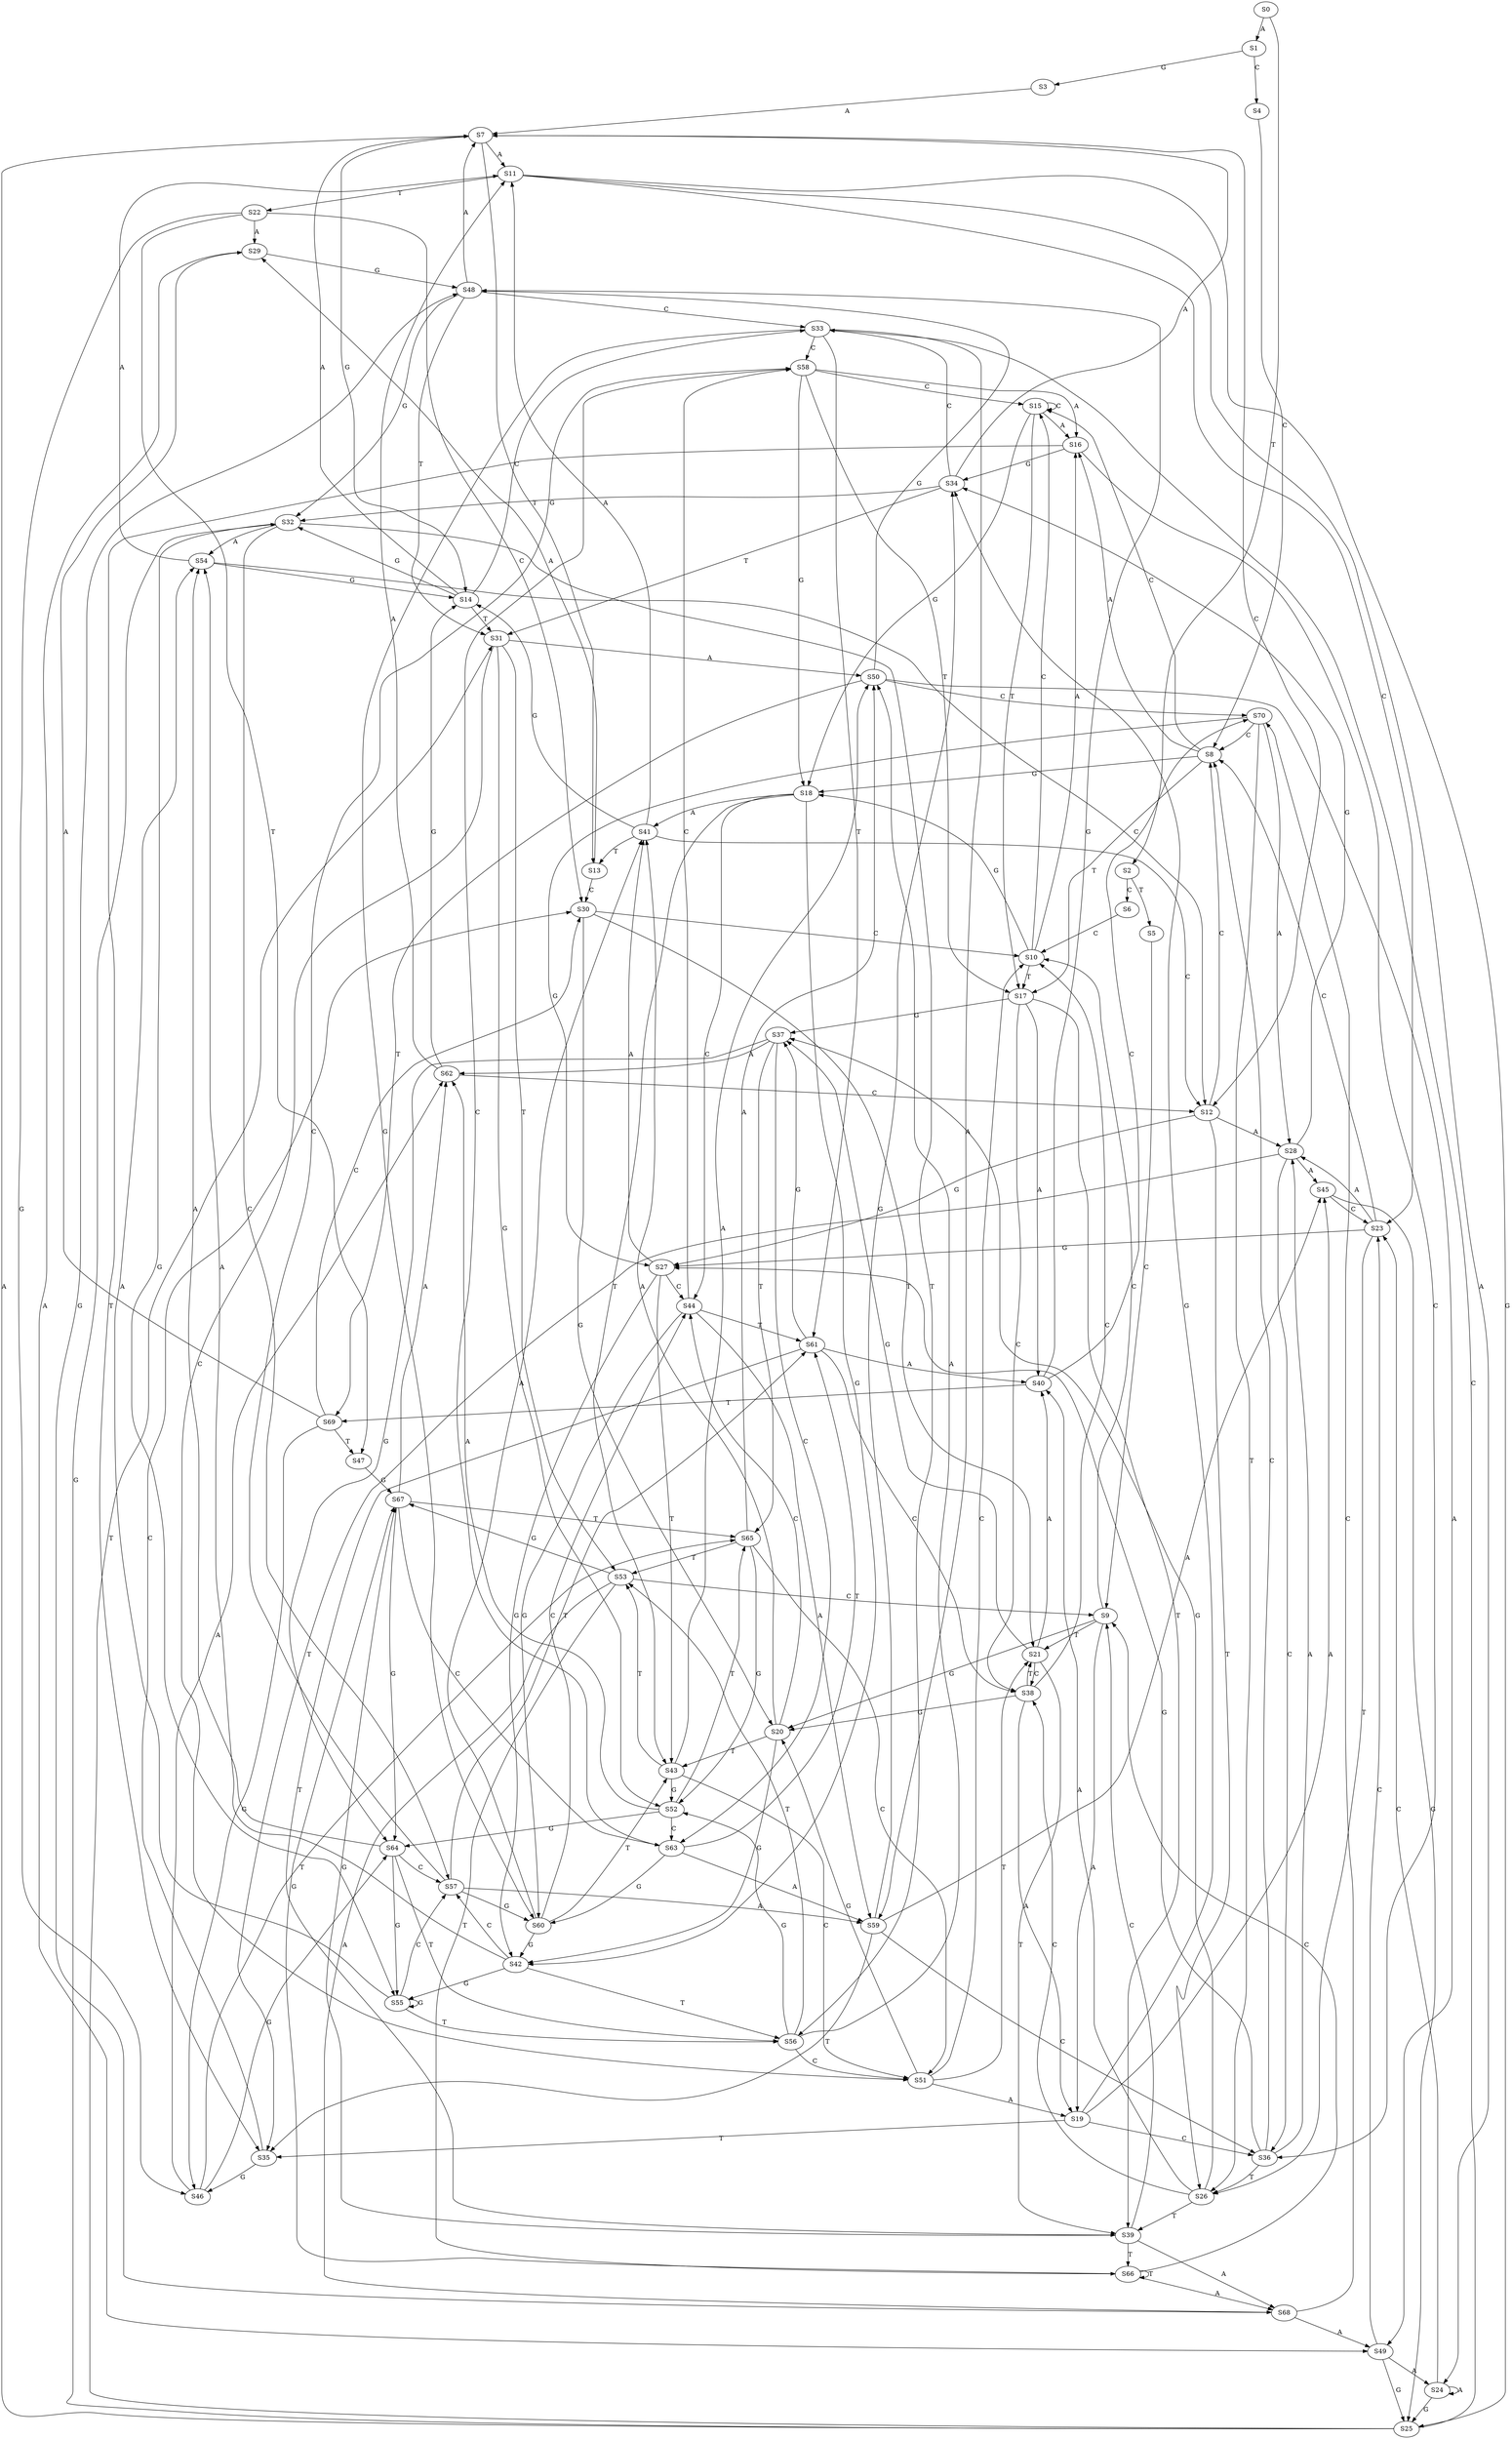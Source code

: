 strict digraph  {
	S0 -> S1 [ label = A ];
	S0 -> S2 [ label = T ];
	S1 -> S3 [ label = G ];
	S1 -> S4 [ label = C ];
	S2 -> S5 [ label = T ];
	S2 -> S6 [ label = C ];
	S3 -> S7 [ label = A ];
	S4 -> S8 [ label = C ];
	S5 -> S9 [ label = C ];
	S6 -> S10 [ label = C ];
	S7 -> S11 [ label = A ];
	S7 -> S12 [ label = C ];
	S7 -> S13 [ label = T ];
	S7 -> S14 [ label = G ];
	S8 -> S15 [ label = C ];
	S8 -> S16 [ label = A ];
	S8 -> S17 [ label = T ];
	S8 -> S18 [ label = G ];
	S9 -> S19 [ label = A ];
	S9 -> S10 [ label = C ];
	S9 -> S20 [ label = G ];
	S9 -> S21 [ label = T ];
	S10 -> S15 [ label = C ];
	S10 -> S16 [ label = A ];
	S10 -> S17 [ label = T ];
	S10 -> S18 [ label = G ];
	S11 -> S22 [ label = T ];
	S11 -> S23 [ label = C ];
	S11 -> S24 [ label = A ];
	S11 -> S25 [ label = G ];
	S12 -> S26 [ label = T ];
	S12 -> S27 [ label = G ];
	S12 -> S8 [ label = C ];
	S12 -> S28 [ label = A ];
	S13 -> S29 [ label = A ];
	S13 -> S30 [ label = C ];
	S14 -> S31 [ label = T ];
	S14 -> S32 [ label = G ];
	S14 -> S7 [ label = A ];
	S14 -> S33 [ label = C ];
	S15 -> S18 [ label = G ];
	S15 -> S15 [ label = C ];
	S15 -> S16 [ label = A ];
	S15 -> S17 [ label = T ];
	S16 -> S34 [ label = G ];
	S16 -> S35 [ label = T ];
	S16 -> S36 [ label = C ];
	S17 -> S37 [ label = G ];
	S17 -> S38 [ label = C ];
	S17 -> S39 [ label = T ];
	S17 -> S40 [ label = A ];
	S18 -> S41 [ label = A ];
	S18 -> S42 [ label = G ];
	S18 -> S43 [ label = T ];
	S18 -> S44 [ label = C ];
	S19 -> S35 [ label = T ];
	S19 -> S36 [ label = C ];
	S19 -> S45 [ label = A ];
	S19 -> S34 [ label = G ];
	S20 -> S42 [ label = G ];
	S20 -> S43 [ label = T ];
	S20 -> S44 [ label = C ];
	S20 -> S41 [ label = A ];
	S21 -> S37 [ label = G ];
	S21 -> S38 [ label = C ];
	S21 -> S40 [ label = A ];
	S21 -> S39 [ label = T ];
	S22 -> S29 [ label = A ];
	S22 -> S30 [ label = C ];
	S22 -> S46 [ label = G ];
	S22 -> S47 [ label = T ];
	S23 -> S28 [ label = A ];
	S23 -> S8 [ label = C ];
	S23 -> S27 [ label = G ];
	S23 -> S26 [ label = T ];
	S24 -> S25 [ label = G ];
	S24 -> S23 [ label = C ];
	S24 -> S24 [ label = A ];
	S25 -> S31 [ label = T ];
	S25 -> S7 [ label = A ];
	S25 -> S33 [ label = C ];
	S25 -> S32 [ label = G ];
	S26 -> S40 [ label = A ];
	S26 -> S38 [ label = C ];
	S26 -> S39 [ label = T ];
	S26 -> S37 [ label = G ];
	S27 -> S42 [ label = G ];
	S27 -> S41 [ label = A ];
	S27 -> S43 [ label = T ];
	S27 -> S44 [ label = C ];
	S28 -> S34 [ label = G ];
	S28 -> S36 [ label = C ];
	S28 -> S45 [ label = A ];
	S28 -> S35 [ label = T ];
	S29 -> S48 [ label = G ];
	S29 -> S49 [ label = A ];
	S30 -> S10 [ label = C ];
	S30 -> S20 [ label = G ];
	S30 -> S21 [ label = T ];
	S31 -> S50 [ label = A ];
	S31 -> S51 [ label = C ];
	S31 -> S52 [ label = G ];
	S31 -> S53 [ label = T ];
	S32 -> S54 [ label = A ];
	S32 -> S55 [ label = G ];
	S32 -> S56 [ label = T ];
	S32 -> S57 [ label = C ];
	S33 -> S58 [ label = C ];
	S33 -> S59 [ label = A ];
	S33 -> S60 [ label = G ];
	S33 -> S61 [ label = T ];
	S34 -> S32 [ label = G ];
	S34 -> S31 [ label = T ];
	S34 -> S7 [ label = A ];
	S34 -> S33 [ label = C ];
	S35 -> S30 [ label = C ];
	S35 -> S46 [ label = G ];
	S36 -> S26 [ label = T ];
	S36 -> S27 [ label = G ];
	S36 -> S28 [ label = A ];
	S36 -> S8 [ label = C ];
	S37 -> S62 [ label = A ];
	S37 -> S63 [ label = C ];
	S37 -> S64 [ label = G ];
	S37 -> S65 [ label = T ];
	S38 -> S21 [ label = T ];
	S38 -> S20 [ label = G ];
	S38 -> S10 [ label = C ];
	S38 -> S19 [ label = A ];
	S39 -> S9 [ label = C ];
	S39 -> S66 [ label = T ];
	S39 -> S67 [ label = G ];
	S39 -> S68 [ label = A ];
	S40 -> S48 [ label = G ];
	S40 -> S69 [ label = T ];
	S40 -> S70 [ label = C ];
	S41 -> S11 [ label = A ];
	S41 -> S12 [ label = C ];
	S41 -> S14 [ label = G ];
	S41 -> S13 [ label = T ];
	S42 -> S54 [ label = A ];
	S42 -> S55 [ label = G ];
	S42 -> S57 [ label = C ];
	S42 -> S56 [ label = T ];
	S43 -> S51 [ label = C ];
	S43 -> S50 [ label = A ];
	S43 -> S52 [ label = G ];
	S43 -> S53 [ label = T ];
	S44 -> S60 [ label = G ];
	S44 -> S61 [ label = T ];
	S44 -> S58 [ label = C ];
	S44 -> S59 [ label = A ];
	S45 -> S25 [ label = G ];
	S45 -> S23 [ label = C ];
	S46 -> S64 [ label = G ];
	S46 -> S62 [ label = A ];
	S46 -> S65 [ label = T ];
	S47 -> S67 [ label = G ];
	S48 -> S31 [ label = T ];
	S48 -> S7 [ label = A ];
	S48 -> S33 [ label = C ];
	S48 -> S32 [ label = G ];
	S49 -> S25 [ label = G ];
	S49 -> S24 [ label = A ];
	S49 -> S23 [ label = C ];
	S50 -> S69 [ label = T ];
	S50 -> S48 [ label = G ];
	S50 -> S49 [ label = A ];
	S50 -> S70 [ label = C ];
	S51 -> S21 [ label = T ];
	S51 -> S20 [ label = G ];
	S51 -> S19 [ label = A ];
	S51 -> S10 [ label = C ];
	S52 -> S65 [ label = T ];
	S52 -> S64 [ label = G ];
	S52 -> S62 [ label = A ];
	S52 -> S63 [ label = C ];
	S53 -> S9 [ label = C ];
	S53 -> S67 [ label = G ];
	S53 -> S68 [ label = A ];
	S53 -> S66 [ label = T ];
	S54 -> S11 [ label = A ];
	S54 -> S14 [ label = G ];
	S54 -> S12 [ label = C ];
	S55 -> S56 [ label = T ];
	S55 -> S57 [ label = C ];
	S55 -> S55 [ label = G ];
	S55 -> S54 [ label = A ];
	S56 -> S50 [ label = A ];
	S56 -> S51 [ label = C ];
	S56 -> S52 [ label = G ];
	S56 -> S53 [ label = T ];
	S57 -> S61 [ label = T ];
	S57 -> S58 [ label = C ];
	S57 -> S59 [ label = A ];
	S57 -> S60 [ label = G ];
	S58 -> S18 [ label = G ];
	S58 -> S16 [ label = A ];
	S58 -> S17 [ label = T ];
	S58 -> S15 [ label = C ];
	S59 -> S34 [ label = G ];
	S59 -> S36 [ label = C ];
	S59 -> S45 [ label = A ];
	S59 -> S35 [ label = T ];
	S60 -> S42 [ label = G ];
	S60 -> S41 [ label = A ];
	S60 -> S43 [ label = T ];
	S60 -> S44 [ label = C ];
	S61 -> S40 [ label = A ];
	S61 -> S38 [ label = C ];
	S61 -> S39 [ label = T ];
	S61 -> S37 [ label = G ];
	S62 -> S14 [ label = G ];
	S62 -> S12 [ label = C ];
	S62 -> S11 [ label = A ];
	S63 -> S58 [ label = C ];
	S63 -> S60 [ label = G ];
	S63 -> S61 [ label = T ];
	S63 -> S59 [ label = A ];
	S64 -> S55 [ label = G ];
	S64 -> S57 [ label = C ];
	S64 -> S54 [ label = A ];
	S64 -> S56 [ label = T ];
	S65 -> S51 [ label = C ];
	S65 -> S53 [ label = T ];
	S65 -> S52 [ label = G ];
	S65 -> S50 [ label = A ];
	S66 -> S67 [ label = G ];
	S66 -> S66 [ label = T ];
	S66 -> S9 [ label = C ];
	S66 -> S68 [ label = A ];
	S67 -> S64 [ label = G ];
	S67 -> S63 [ label = C ];
	S67 -> S65 [ label = T ];
	S67 -> S62 [ label = A ];
	S68 -> S70 [ label = C ];
	S68 -> S48 [ label = G ];
	S68 -> S49 [ label = A ];
	S69 -> S30 [ label = C ];
	S69 -> S29 [ label = A ];
	S69 -> S47 [ label = T ];
	S69 -> S46 [ label = G ];
	S70 -> S27 [ label = G ];
	S70 -> S26 [ label = T ];
	S70 -> S28 [ label = A ];
	S70 -> S8 [ label = C ];
}
